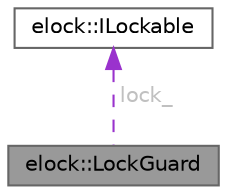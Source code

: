 digraph "elock::LockGuard"
{
 // LATEX_PDF_SIZE
  bgcolor="transparent";
  edge [fontname=Helvetica,fontsize=10,labelfontname=Helvetica,labelfontsize=10];
  node [fontname=Helvetica,fontsize=10,shape=box,height=0.2,width=0.4];
  Node1 [id="Node000001",label="elock::LockGuard",height=0.2,width=0.4,color="gray40", fillcolor="grey60", style="filled", fontcolor="black",tooltip=" "];
  Node2 -> Node1 [id="edge1_Node000001_Node000002",dir="back",color="darkorchid3",style="dashed",tooltip=" ",label=" lock_",fontcolor="grey" ];
  Node2 [id="Node000002",label="elock::ILockable",height=0.2,width=0.4,color="gray40", fillcolor="white", style="filled",URL="$classelock_1_1_i_lockable.html",tooltip="Abstract lockable interface for platform-agnostic mutexes."];
}
